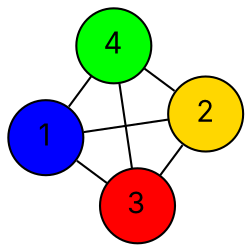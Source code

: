 graph G {
  layout=neato;
  overlap=false;
  splines=true;
  node [shape=circle, style=filled, fontname=Inter];
  1 [label="1", fillcolor="blue", tooltip="v1 color 2"];
  2 [label="2", fillcolor="gold", tooltip="v2 color 3"];
  3 [label="3", fillcolor="red", tooltip="v3 color 0"];
  4 [label="4", fillcolor="green", tooltip="v4 color 1"];
  1 -- 2;
  1 -- 3;
  1 -- 4;
  2 -- 3;
  2 -- 4;
  3 -- 4;
}
